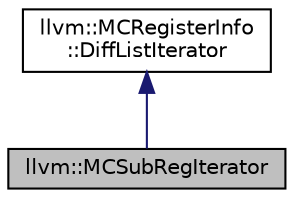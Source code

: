 digraph "llvm::MCSubRegIterator"
{
 // LATEX_PDF_SIZE
  bgcolor="transparent";
  edge [fontname="Helvetica",fontsize="10",labelfontname="Helvetica",labelfontsize="10"];
  node [fontname="Helvetica",fontsize="10",shape=record];
  Node1 [label="llvm::MCSubRegIterator",height=0.2,width=0.4,color="black", fillcolor="grey75", style="filled", fontcolor="black",tooltip="MCSubRegIterator enumerates all sub-registers of Reg."];
  Node2 -> Node1 [dir="back",color="midnightblue",fontsize="10",style="solid",fontname="Helvetica"];
  Node2 [label="llvm::MCRegisterInfo\l::DiffListIterator",height=0.2,width=0.4,color="black",URL="$classllvm_1_1MCRegisterInfo_1_1DiffListIterator.html",tooltip="DiffListIterator - Base iterator class that can traverse the differentially encoded register and regu..."];
}

